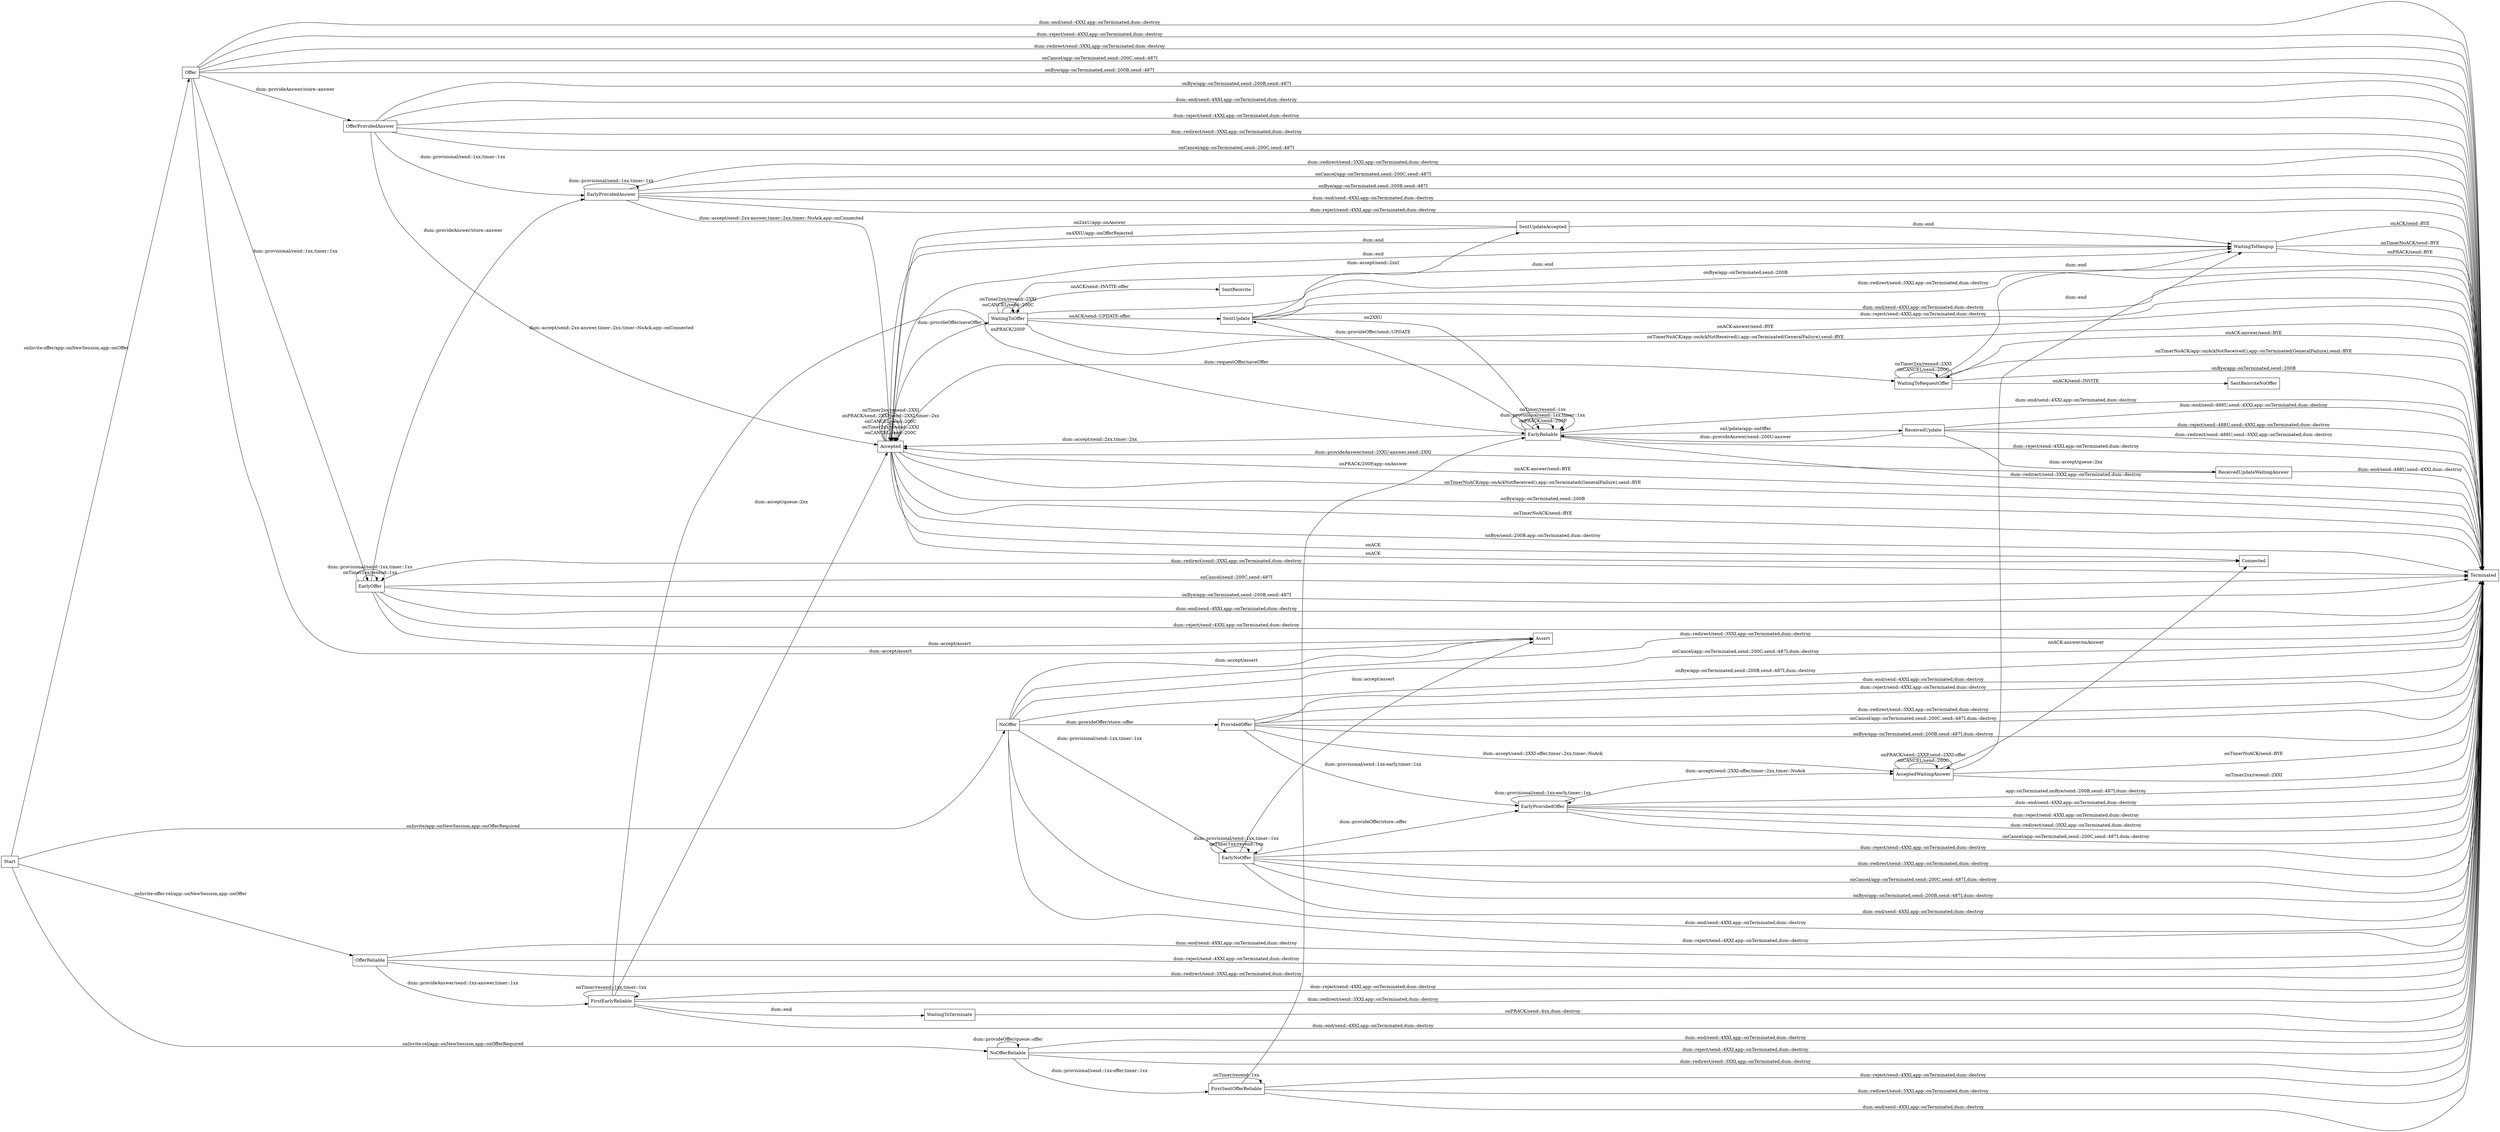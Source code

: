 //  names start with cap are states
//  names start with app:: are appliction handlers
//  names start with dum:: are dum interface to application
//  names start with lower case are actions
//  names start with on are events

//  Note:  not all Assert transitions are shown here
digraph UAS {
  rankdir=LR;
  node [shape = box];

  //////////////////////////////////////////
  // UAS - offer in INVITE
  Start -> Offer                                        [ label = "onInvite-offer/app::onNewSession,app::onOffer" ];

  Offer -> OfferProvidedAnswer                          [ label = "dum::provideAnswer/store::answer" ];
  Offer -> EarlyOffer                                   [ label = "dum::provisional/send::1xx,timer::1xx" ]; // include early-media
  Offer -> Assert                                       [ label = "dum::accept/assert" ];
  Offer -> Terminated                                   [ label = "dum::end/send::4XXI,app::onTerminated,dum::destroy" ];
  Offer -> Terminated                                   [ label = "dum::reject/send::4XXI,app::onTerminated,dum::destroy" ];
  Offer -> Terminated                                   [ label = "dum::redirect/send::3XXI,app::onTerminated,dum::destroy" ];
  Offer -> Terminated                                   [ label = "onCancel/app::onTerminated,send::200C,send::487I" ]; 
  Offer -> Terminated                                   [ label = "onBye/app::onTerminated,send::200B,send::487I" ]; 

  OfferProvidedAnswer -> Accepted                       [ label = "dum::accept/send::2xx-answer,timer::2xx,timer::NoAck,app::onConnected" ];
  OfferProvidedAnswer -> EarlyProvidedAnswer            [ label = "dum::provisional/send::1xx,timer::1xx" ]; // include early-media
  OfferProvidedAnswer -> Terminated                     [ label = "dum::end/send::4XXI,app::onTerminated,dum::destroy" ];
  OfferProvidedAnswer -> Terminated                     [ label = "dum::reject/send::4XXI,app::onTerminated,dum::destroy" ];
  OfferProvidedAnswer -> Terminated                     [ label = "dum::redirect/send::3XXI,app::onTerminated,dum::destroy" ];
  OfferProvidedAnswer -> Terminated                     [ label = "onCancel/app::onTerminated,send::200C,send::487I" ];
  OfferProvidedAnswer -> Terminated                     [ label = "onBye/app::onTerminated,send::200B,send::487I" ]; 

  Accepted -> Connected                                 [ label = "onACK" ];
  Accepted -> Accepted                                  [ label = "onCANCEL/send::200C" ]; 
  Accepted -> Accepted                                  [ label = "onTimer2xx/resend::2XXI" ];
  Accepted -> Terminated                                [ label = "onACK-answer/send::BYE" ];
  Accepted -> Terminated                                [ label = "onTimerNoACK/app::onAckNotReceived(),app::onTerminated(GeneralFailure),send::BYE" ];
  Accepted -> Terminated                                [ label = "onBye/app::onTerminated,send::200B" ]; 
  Accepted -> WaitingToHangup                           [ label = "dum::end" ];
  Accepted -> WaitingToOffer                            [ label = "dum::provideOffer/saveOffer" ];
  Accepted -> WaitingToRequestOffer                     [ label = "dum::requestOffer/saveOffer" ];

  WaitingToOffer -> SentUpdate                          [ label = "onACK/send::UPDATE-offer" ]; 
  WaitingToOffer -> SentReinvite                        [ label = "onACK/send::INVITE-offer" ]; 
  WaitingToOffer -> WaitingToOffer                      [ label = "onCANCEL/send::200C" ]; 
  WaitingToOffer -> WaitingToOffer                      [ label = "onTimer2xx/resend::2XXI" ];
  WaitingToOffer -> Terminated                          [ label = "onACK-answer/send::BYE" ];
  WaitingToOffer -> Terminated                          [ label = "onTimerNoACK/app::onAckNotReceived(),app::onTerminated(GeneralFailure),send::BYE" ];
  WaitingToOffer -> Terminated                          [ label = "onBye/app::onTerminated,send::200B" ]; 
  WaitingToOffer -> WaitingToHangup                     [ label = "dum::end" ];

  WaitingToRequestOffer -> SentReinviteNoOffer          [ label = "onACK/send::INVITE" ]; 
  WaitingToRequestOffer -> WaitingToRequestOffer        [ label = "onCANCEL/send::200C" ]; 
  WaitingToRequestOffer -> WaitingToRequestOffer        [ label = "onTimer2xx/resend::2XXI" ];
  WaitingToRequestOffer -> Terminated                   [ label = "onACK-answer/send::BYE" ];
  WaitingToRequestOffer -> Terminated                   [ label = "onTimerNoACK/app::onAckNotReceived(),app::onTerminated(GeneralFailure),send::BYE" ];
  WaitingToRequestOffer -> Terminated                   [ label = "onBye/app::onTerminated,send::200B" ]; 
  WaitingToRequestOffer -> WaitingToHangup              [ label = "dum::end" ];

  EarlyOffer -> EarlyOffer                              [ label = "onTimer1xx/resend::1xx" ];
  EarlyOffer -> EarlyOffer                              [ label = "dum::provisional/send::1xx,timer::1xx" ];
  EarlyOffer -> EarlyProvidedAnswer                     [ label = "dum::provideAnswer/store::answer" ];
  EarlyOffer -> Assert                                  [ label = "dum::accept/assert" ];
  EarlyOffer -> Terminated                              [ label = "dum::end/send::4XXI,app::onTerminated,dum::destroy" ];
  EarlyOffer -> Terminated                              [ label = "dum::reject/send::4XXI,app::onTerminated,dum::destroy" ];
  EarlyOffer -> Terminated                              [ label = "dum::redirect/send::3XXI,app::onTerminated,dum::destroy" ];
  EarlyOffer -> Terminated                              [ label = "onCancel/send::200C,send::487I" ];
  EarlyOffer -> Terminated                              [ label = "onBye/app::onTerminated,send::200B,send::487I" ];

  EarlyProvidedAnswer -> EarlyProvidedAnswer            [ label = "dum::provisional/send::1xx,timer::1xx" ]; // include early-media
  EarlyProvidedAnswer -> Accepted                       [ label = "dum::accept/send::2xx-answer,timer::2xx,timer::NoAck,app::onConnected" ];
  EarlyProvidedAnswer -> Terminated                     [ label = "dum::end/send::4XXI,app::onTerminated,dum::destroy" ];
  EarlyProvidedAnswer -> Terminated                     [ label = "dum::reject/send::4XXI,app::onTerminated,dum::destroy" ];
  EarlyProvidedAnswer -> Terminated                     [ label = "dum::redirect/send::3XXI,app::onTerminated,dum::destroy" ];
  EarlyProvidedAnswer -> Terminated                     [ label = "onCancel/app::onTerminated,send::200C,send::487I" ]; 
  EarlyProvidedAnswer -> Terminated                     [ label = "onBye/app::onTerminated,send::200B,send::487I" ]; 
  //////////////////////////////////////////


  //////////////////////////////////////////
  // UAS - no offer in INVITE
  Start -> NoOffer                                      [ label = "onInvite/app::onNewSession,app::onOfferRequired" ];

  NoOffer -> ProvidedOffer                              [ label = "dum::provideOffer/store::offer" ];
  NoOffer -> EarlyNoOffer                               [ label = "dum::provisional/send::1xx,timer::1xx" ]; // include early-media
  NoOffer -> Assert                                     [ label = "dum::accept/assert" ];
  NoOffer -> Terminated                                 [ label = "dum::end/send::4XXI,app::onTerminated,dum::destroy" ];
  NoOffer -> Terminated                                 [ label = "dum::reject/send::4XXI,app::onTerminated,dum::destroy" ];
  NoOffer -> Terminated                                 [ label = "dum::redirect/send::3XXI,app::onTerminated,dum::destroy" ];
  NoOffer -> Terminated                                 [ label = "onCancel/app::onTerminated,send::200C,send::487I,dum::destroy" ]; 
  NoOffer -> Terminated                                 [ label = "onBye/app::onTerminated,send::200B,send::487I,dum::destroy" ]; 

  ProvidedOffer -> EarlyProvidedOffer                   [ label = "dum::provisional/send::1xx-early,timer::1xx" ]; 
  ProvidedOffer -> AcceptedWaitingAnswer                [ label = "dum::accept/send::2XXI-offer,timer::2xx,timer::NoAck" ];
  ProvidedOffer -> Terminated                           [ label = "dum::end/send::4XXI,app::onTerminated,dum::destroy" ];
  ProvidedOffer -> Terminated                           [ label = "dum::reject/send::4XXI,app::onTerminated,dum::destroy" ];
  ProvidedOffer -> Terminated                           [ label = "dum::redirect/send::3XXI,app::onTerminated,dum::destroy" ];
  ProvidedOffer -> Terminated                           [ label = "onCancel/app::onTerminated,send::200C,send::487I,dum::destroy" ]; 
  ProvidedOffer -> Terminated                           [ label = "onBye/app::onTerminated,send::200B,send::487I,dum::destroy" ]; 

  EarlyNoOffer -> EarlyNoOffer                          [ label = "onTimer1xx/resend::1xx" ];
  EarlyNoOffer -> EarlyNoOffer                          [ label = "dum::provisional/send::1xx,timer::1xx" ];
  EarlyNoOffer -> EarlyProvidedOffer                    [ label = "dum::provideOffer/store::offer" ];
  EarlyNoOffer -> Assert                                [ label = "dum::accept/assert" ];
  EarlyNoOffer -> Terminated                            [ label = "dum::end/send::4XXI,app::onTerminated,dum::destroy" ];
  EarlyNoOffer -> Terminated                            [ label = "dum::reject/send::4XXI,app::onTerminated,dum::destroy" ];
  EarlyNoOffer -> Terminated                            [ label = "dum::redirect/send::3XXI,app::onTerminated,dum::destroy" ];
  EarlyNoOffer -> Terminated                            [ label = "onCancel/app::onTerminated,send::200C,send::487I,dum::destroy" ];
  EarlyNoOffer -> Terminated                            [ label = "onBye/app::onTerminated,send::200B,send::487I,dum::destroy" ];

  EarlyProvidedOffer -> EarlyProvidedOffer              [ label = "dum::provisional/send::1xx-early,timer::1xx" ]; 
  EarlyProvidedOffer -> AcceptedWaitingAnswer           [ label = "dum::accept/send::2XXI-offer,timer::2xx,timer::NoAck" ];
  EarlyProvidedOffer -> Terminated                      [ label = "dum::end/send::4XXI,app::onTerminated,dum::destroy" ];
  EarlyProvidedOffer -> Terminated                      [ label = "dum::reject/send::4XXI,app::onTerminated,dum::destroy" ];
  EarlyProvidedOffer -> Terminated                      [ label = "dum::redirect/send::3XXI,app::onTerminated,dum::destroy" ];
  EarlyProvidedOffer -> Terminated                      [ label = "onCancel/app::onTerminated,send::200C,send::487I,dum::destroy" ]; 
  EarlyProvidedOffer -> Terminated                      [ label = "app::onTerminated,onBye/send::200B,send::487I,dum::destroy" ]; 

  AcceptedWaitingAnswer -> Connected                    [ label = "onACK-answer/onAnswer" ];
  AcceptedWaitingAnswer -> AcceptedWaitingAnswer        [ label = "onCANCEL/send::200C" ]; 
  AcceptedWaitingAnswer -> AcceptedWaitingAnswer        [ label = "onPRACK/send::2XXP,send::2XXI-offer" ];
  AcceptedWaitingAnswer -> Terminated                   [ label = "onTimer2xx/resend::2XXI" ]; // !jf! destroy?
  AcceptedWaitingAnswer -> Terminated                   [ label = "onTimerNoACK/send::BYE" ];
  AcceptedWaitingAnswer -> WaitingToHangup              [ label = "dum::end" ];
  // reject is not allowed once accepted


  //////////////////////////////////////////


  Start -> OfferReliable                                [ label = "onInvite-offer-rel/app::onNewSession,app::onOffer" ];
  Start -> NoOfferReliable                              [ label = "onInvite-rel/app::onNewSession,app::onOfferRequired" ];

  OfferReliable -> FirstEarlyReliable                   [ label = "dum::provideAnswer/send::1xx-answer,timer::1xx" ];
  OfferReliable -> Terminated                           [ label = "dum::end/send::4XXI,app::onTerminated,dum::destroy" ];
  OfferReliable -> Terminated                           [ label = "dum::reject/send::4XXI,app::onTerminated,dum::destroy" ];
  OfferReliable -> Terminated                           [ label = "dum::redirect/send::3XXI,app::onTerminated,dum::destroy" ];

  NoOfferReliable -> NoOfferReliable                    [ label = "dum::provideOffer/queue::offer" ];
  NoOfferReliable -> FirstSentOfferReliable             [ label = "dum::provisional/send::1xx-offer,timer::1xx" ];
  NoOfferReliable -> Terminated                         [ label = "dum::end/send::4XXI,app::onTerminated,dum::destroy" ];
  NoOfferReliable -> Terminated                         [ label = "dum::reject/send::4XXI,app::onTerminated,dum::destroy" ];
  NoOfferReliable -> Terminated                         [ label = "dum::redirect/send::3XXI,app::onTerminated,dum::destroy" ];

  FirstSentOfferReliable -> FirstSentOfferReliable      [ label = "onTimer/resend::1xx" ];
  FirstSentOfferReliable -> EarlyReliable               [ label = "onPRACK/200P,app::onAnswer" ];
  FirstSentOfferReliable -> Terminated                  [ label = "dum::end/send::4XXI,app::onTerminated,dum::destroy" ];  // wait for PRACK/200?
  FirstSentOfferReliable -> Terminated                  [ label = "dum::reject/send::4XXI,app::onTerminated,dum::destroy" ]; // wait for PRACK/200?
  FirstSentOfferReliable -> Terminated                  [ label = "dum::redirect/send::3XXI,app::onTerminated,dum::destroy" ]; // wait for PRACK/200?

  FirstEarlyReliable -> FirstEarlyReliable              [ label = "onTimer/resend::1xx,timer::1xx" ];
  FirstEarlyReliable -> Accepted                        [ label = "dum::accept/queue::2xx" ];
  FirstEarlyReliable -> EarlyReliable                   [ label = "onPRACK/200P" ];
  FirstEarlyReliable -> WaitingToTerminate              [ label = "dum::end" ];
  FirstEarlyReliable -> Terminated                      [ label = "dum::end/send::4XXI,app::onTerminated,dum::destroy" ];  // wait for PRACK/200?
  FirstEarlyReliable -> Terminated                      [ label = "dum::reject/send::4XXI,app::onTerminated,dum::destroy" ]; // wait for PRACK/200?
  FirstEarlyReliable -> Terminated                      [ label = "dum::redirect/send::3XXI,app::onTerminated,dum::destroy" ]; // wait for PRACK/200?

  EarlyReliable -> EarlyReliable                        [ label = "onPRACK/send::200P" ];
  EarlyReliable -> EarlyReliable                        [ label = "dum::provisional/send::1xx,timer::1xx" ];
  EarlyReliable -> EarlyReliable                        [ label = "onTimer/resend::1xx" ];
  EarlyReliable -> Accepted                             [ label = "dum::accept/send::2xx,timer::2xx" ];
  EarlyReliable -> ReceivedUpdate                       [ label = "onUpdate/app::onOffer" ];
  EarlyReliable -> SentUpdate                           [ label = "dum::provideOffer/send::UPDATE" ];
  EarlyReliable -> Terminated                           [ label = "dum::end/send::4XXI,app::onTerminated,dum::destroy" ];
  EarlyReliable -> Terminated                           [ label = "dum::reject/send::4XXI,app::onTerminated,dum::destroy" ]; 
  EarlyReliable -> Terminated                           [ label = "dum::redirect/send::3XXI,app::onTerminated,dum::destroy" ]; 

  Accepted -> Connected                                 [ label = "onACK" ];
  Accepted -> Accepted                                  [ label = "onCANCEL/send::200C" ]; 
  Accepted -> Accepted                                  [ label = "onPRACK/send::2XXP,send::2XXI,timer::2xx" ];
  Accepted -> Accepted                                  [ label = "onTimer2xx/resend::2XXI" ];
  Accepted -> Terminated                                [ label = "onTimerNoACK/send::BYE" ];
  Accepted -> WaitingToHangup                           [ label = "dum::end" ];
  Accepted -> Terminated                                [ label = "onBye/send::200B,app::onTerminated,dum::destroy" ];
  // reject is not allowed once accepted

  SentUpdate -> SentUpdateAccepted                      [ label = "dum::accept/send::2xxI" ];
  SentUpdate -> EarlyReliable                           [ label = "on2XXU" ];
  SentUpdate -> Terminated                              [ label = "dum::end/send::4XXI,app::onTerminated,dum::destroy" ];
  SentUpdate -> Terminated                              [ label = "dum::reject/send::4XXI,app::onTerminated,dum::destroy" ]; 
  SentUpdate -> Terminated                              [ label = "dum::redirect/send::3XXI,app::onTerminated,dum::destroy" ]; 

  SentUpdateAccepted -> Accepted                        [ label = "on2xxU/app::onAnswer" ];
  SentUpdateAccepted -> Accepted                        [ label = "on4XXU/app::onOfferRejected" ];
  SentUpdateAccepted -> WaitingToHangup                 [ label = "dum::end" ];
  // reject is not allowed once accepted

  ReceivedUpdate -> ReceivedUpdateWaitingAnswer         [ label = "dum::accept/queue::2xx" ];
  ReceivedUpdate -> EarlyReliable                       [ label = "dum::provideAnswer/send::200U-answer" ];
  ReceivedUpdate -> Terminated                          [ label = "dum::end/send::488U,send::4XXI,app::onTerminated,dum::destroy" ];
  ReceivedUpdate -> Terminated                          [ label = "dum::reject/send::488U,send::4XXI,app::onTerminated,dum::destroy" ]; 
  ReceivedUpdate -> Terminated                          [ label = "dum::redirect/send::488U,send::3XXI,app::onTerminated,dum::destroy" ]; 

  ReceivedUpdateWaitingAnswer -> Accepted               [ label = "dum::provideAnswer/send::2XXU-answer,send::2XXI" ];
  ReceivedUpdateWaitingAnswer -> Terminated             [ label = "dum::end/send::488U,send::4XXI,dum::destroy" ];
  // reject is not allowed once accepted

  WaitingToTerminate -> Terminated                      [ label = "onPRACK/send::4xx,dum::destroy" ];
  // reject is not allowed once accepted

  WaitingToHangup -> Terminated                         [ label = "onPRACK/send::BYE" ];
  WaitingToHangup -> Terminated                         [ label = "onACK/send::BYE" ];
  WaitingToHangup -> Terminated                         [ label = "onTimerNoACK/send::BYE" ];
  // reject is not allowed once accepted
}
